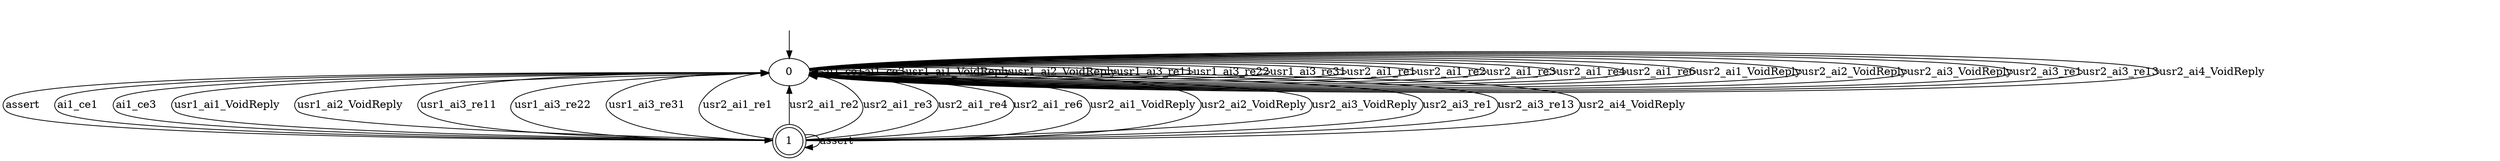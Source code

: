 digraph T3 {
0 [label="0"];
1 [label="1", shape=doublecircle];
0 -> 0  [label="ai1_ce1"];
0 -> 0  [label="ai1_ce3"];
0 -> 0  [label="usr1_ai1_VoidReply"];
0 -> 0  [label="usr1_ai2_VoidReply"];
0 -> 0  [label="usr1_ai3_re11"];
0 -> 0  [label="usr1_ai3_re22"];
0 -> 0  [label="usr1_ai3_re31"];
0 -> 0  [label="usr2_ai1_re1"];
0 -> 0  [label="usr2_ai1_re2"];
0 -> 0  [label="usr2_ai1_re3"];
0 -> 0  [label="usr2_ai1_re4"];
0 -> 0  [label="usr2_ai1_re6"];
0 -> 0  [label="usr2_ai1_VoidReply"];
0 -> 0  [label="usr2_ai2_VoidReply"];
0 -> 0  [label="usr2_ai3_VoidReply"];
0 -> 0  [label="usr2_ai3_re1"];
0 -> 0  [label="usr2_ai3_re13"];
0 -> 0  [label="usr2_ai4_VoidReply"];
0 -> 1  [label="assert"];
1 -> 0  [label="ai1_ce1"];
1 -> 0  [label="ai1_ce3"];
1 -> 0  [label="usr1_ai1_VoidReply"];
1 -> 0  [label="usr1_ai2_VoidReply"];
1 -> 0  [label="usr1_ai3_re11"];
1 -> 0  [label="usr1_ai3_re22"];
1 -> 0  [label="usr1_ai3_re31"];
1 -> 0  [label="usr2_ai1_re1"];
1 -> 0  [label="usr2_ai1_re2"];
1 -> 0  [label="usr2_ai1_re3"];
1 -> 0  [label="usr2_ai1_re4"];
1 -> 0  [label="usr2_ai1_re6"];
1 -> 0  [label="usr2_ai1_VoidReply"];
1 -> 0  [label="usr2_ai2_VoidReply"];
1 -> 0  [label="usr2_ai3_VoidReply"];
1 -> 0  [label="usr2_ai3_re1"];
1 -> 0  [label="usr2_ai3_re13"];
1 -> 0  [label="usr2_ai4_VoidReply"];
1 -> 1  [label="assert"];
__start0 [label="", shape=none];
__start0 -> 0  [label=""];
}
